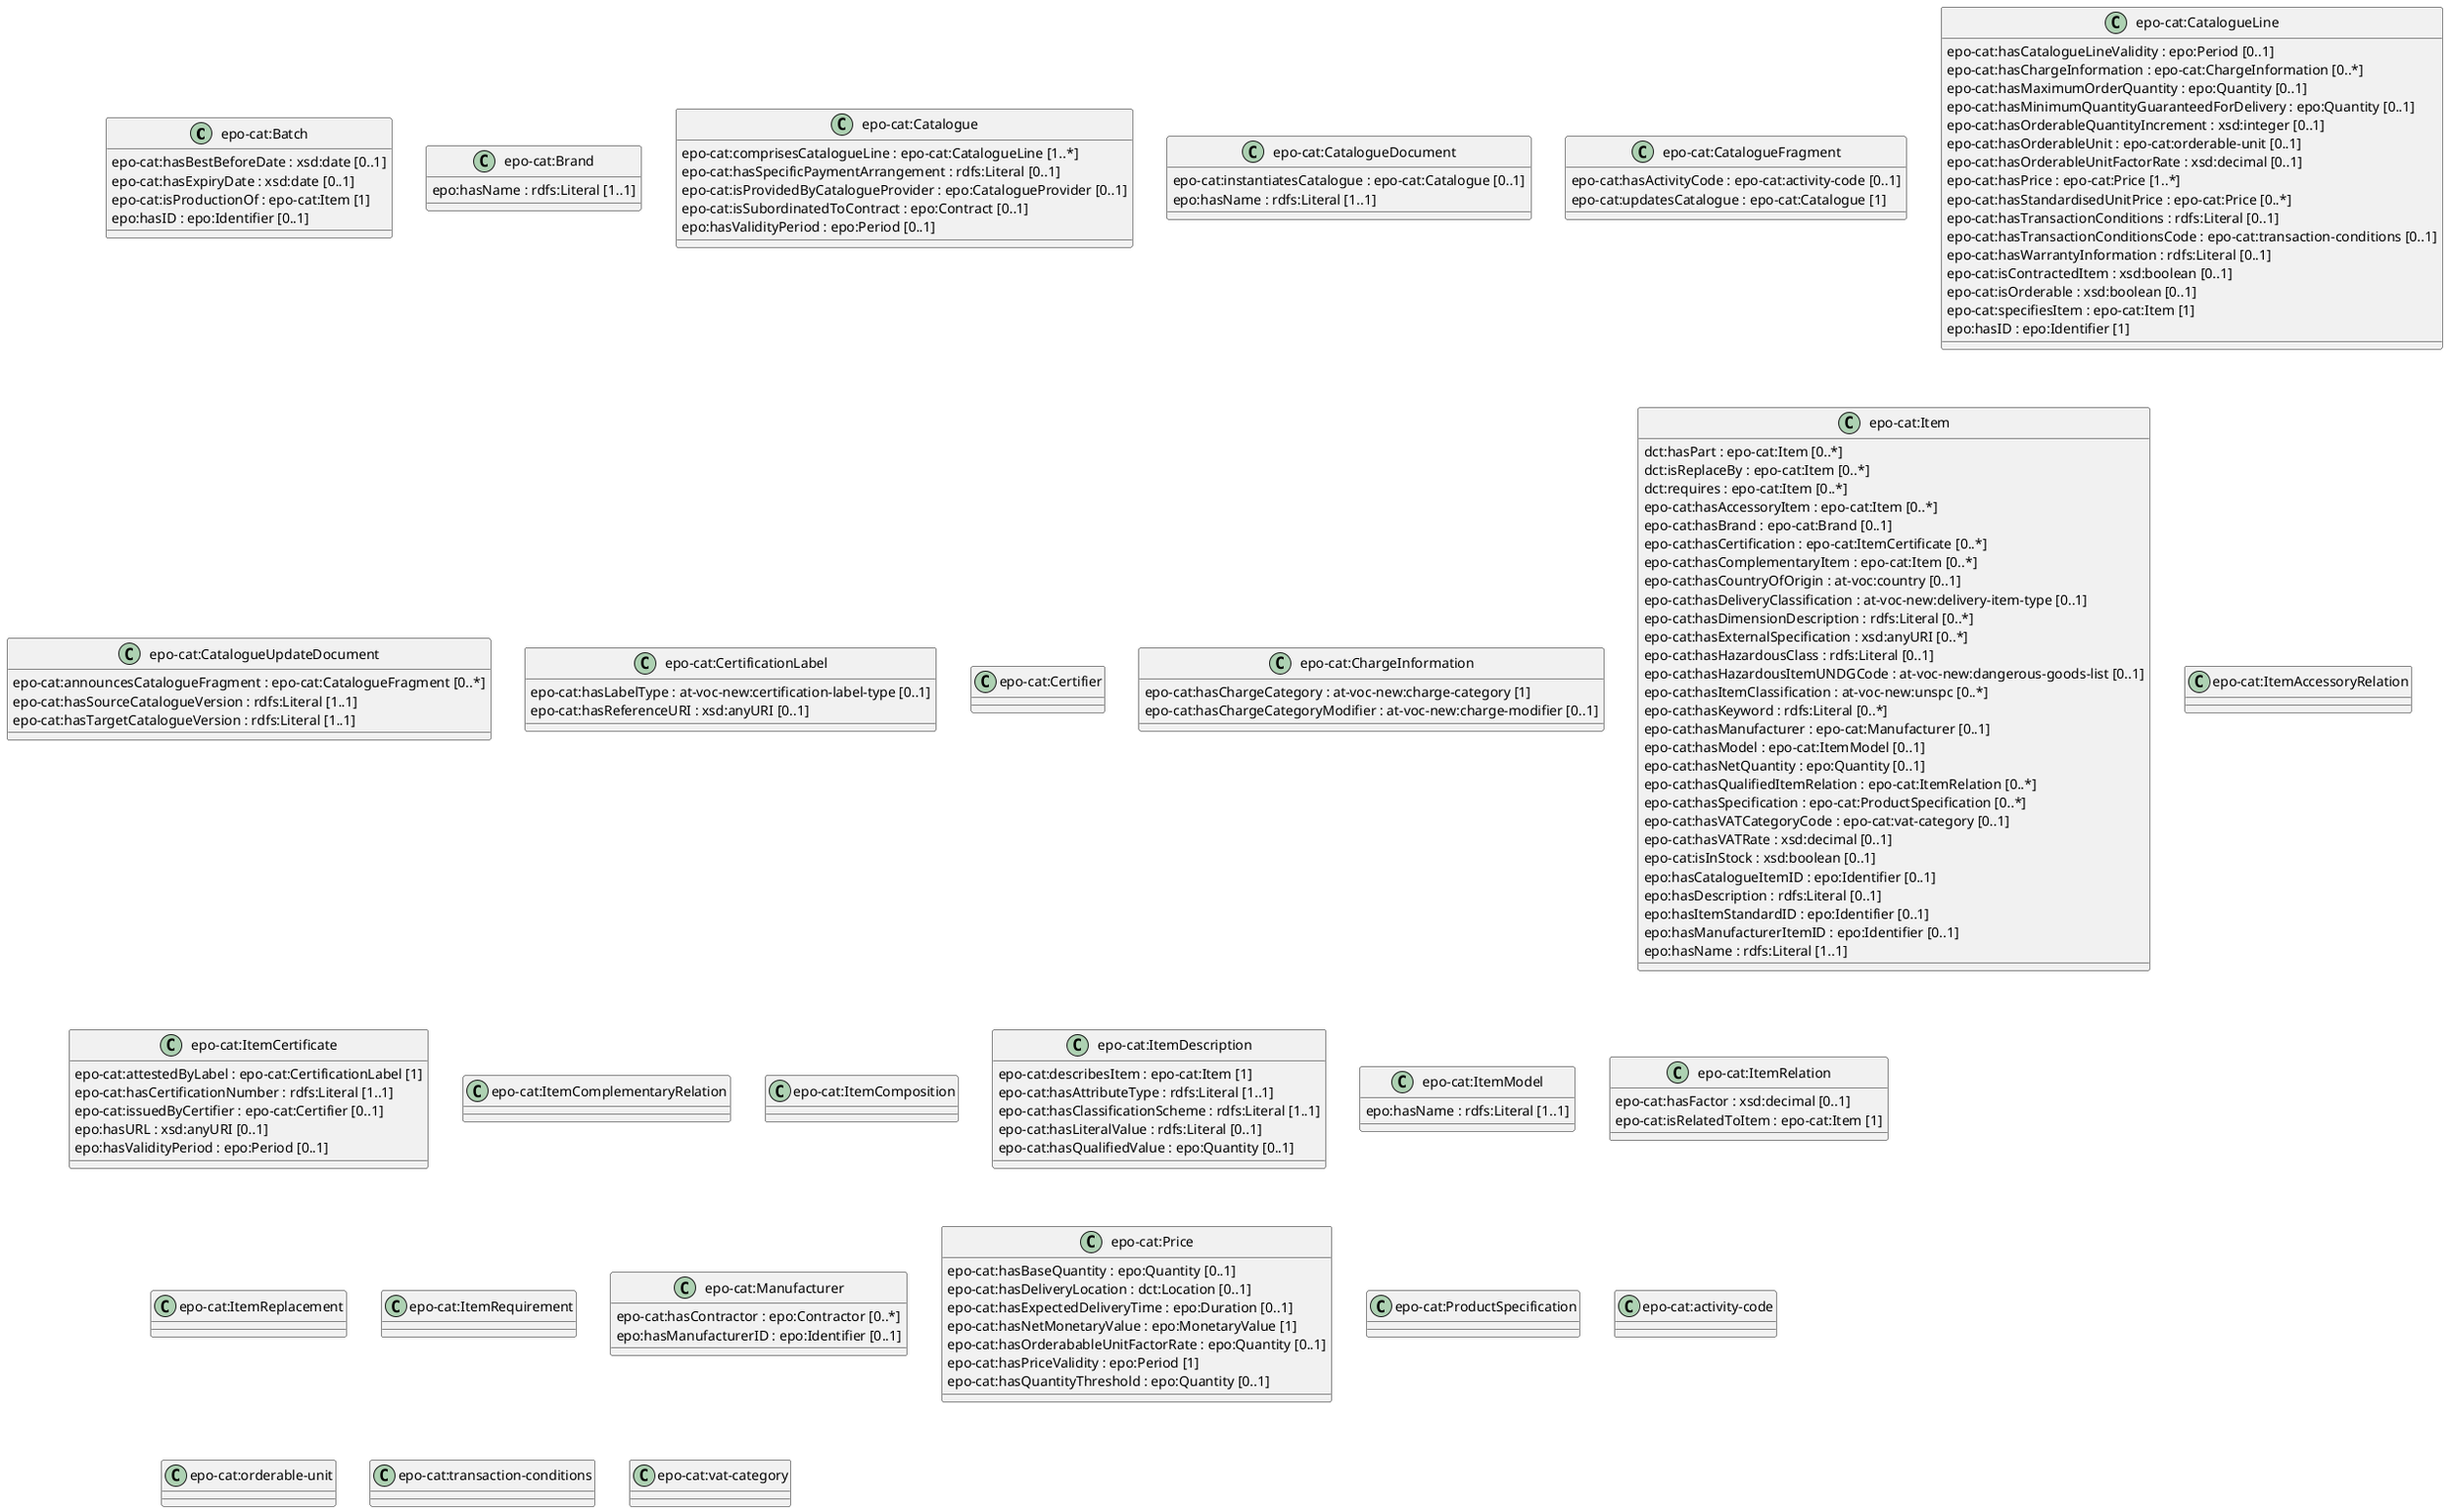 
@startuml
class "epo-cat:Batch" {
  epo-cat:hasBestBeforeDate : xsd:date [0..1]
  epo-cat:hasExpiryDate : xsd:date [0..1]
  epo-cat:isProductionOf : epo-cat:Item [1]
  epo:hasID : epo:Identifier [0..1]
}

class "epo-cat:Brand" {
  epo:hasName : rdfs:Literal [1..1]
}

class "epo-cat:Catalogue" {
  epo-cat:comprisesCatalogueLine : epo-cat:CatalogueLine [1..*]
  epo-cat:hasSpecificPaymentArrangement : rdfs:Literal [0..1]
  epo-cat:isProvidedByCatalogueProvider : epo:CatalogueProvider [0..1]
  epo-cat:isSubordinatedToContract : epo:Contract [0..1]
  epo:hasValidityPeriod : epo:Period [0..1]
}

class "epo-cat:CatalogueDocument" {
  epo-cat:instantiatesCatalogue : epo-cat:Catalogue [0..1]
  epo:hasName : rdfs:Literal [1..1]
}

class "epo-cat:CatalogueFragment" {
  epo-cat:hasActivityCode : epo-cat:activity-code [0..1]
  epo-cat:updatesCatalogue : epo-cat:Catalogue [1]
}

class "epo-cat:CatalogueLine" {
  epo-cat:hasCatalogueLineValidity : epo:Period [0..1]
  epo-cat:hasChargeInformation : epo-cat:ChargeInformation [0..*]
  epo-cat:hasMaximumOrderQuantity : epo:Quantity [0..1]
  epo-cat:hasMinimumQuantityGuaranteedForDelivery : epo:Quantity [0..1]
  epo-cat:hasOrderableQuantityIncrement : xsd:integer [0..1]
  epo-cat:hasOrderableUnit : epo-cat:orderable-unit [0..1]
  epo-cat:hasOrderableUnitFactorRate : xsd:decimal [0..1]
  epo-cat:hasPrice : epo-cat:Price [1..*]
  epo-cat:hasStandardisedUnitPrice : epo-cat:Price [0..*]
  epo-cat:hasTransactionConditions : rdfs:Literal [0..1]
  epo-cat:hasTransactionConditionsCode : epo-cat:transaction-conditions [0..1]
  epo-cat:hasWarrantyInformation : rdfs:Literal [0..1]
  epo-cat:isContractedItem : xsd:boolean [0..1]
  epo-cat:isOrderable : xsd:boolean [0..1]
  epo-cat:specifiesItem : epo-cat:Item [1]
  epo:hasID : epo:Identifier [1]
}

class "epo-cat:CatalogueUpdateDocument" {
  epo-cat:announcesCatalogueFragment : epo-cat:CatalogueFragment [0..*]
  epo-cat:hasSourceCatalogueVersion : rdfs:Literal [1..1]
  epo-cat:hasTargetCatalogueVersion : rdfs:Literal [1..1]
}

class "epo-cat:CertificationLabel" {
  epo-cat:hasLabelType : at-voc-new:certification-label-type [0..1]
  epo-cat:hasReferenceURI : xsd:anyURI [0..1]
}

class "epo-cat:Certifier" {

}

class "epo-cat:ChargeInformation" {
  epo-cat:hasChargeCategory : at-voc-new:charge-category [1]
  epo-cat:hasChargeCategoryModifier : at-voc-new:charge-modifier [0..1]
}

class "epo-cat:Item" {
  dct:hasPart : epo-cat:Item [0..*]
  dct:isReplaceBy : epo-cat:Item [0..*]
  dct:requires : epo-cat:Item [0..*]
  epo-cat:hasAccessoryItem : epo-cat:Item [0..*]
  epo-cat:hasBrand : epo-cat:Brand [0..1]
  epo-cat:hasCertification : epo-cat:ItemCertificate [0..*]
  epo-cat:hasComplementaryItem : epo-cat:Item [0..*]
  epo-cat:hasCountryOfOrigin : at-voc:country [0..1]
  epo-cat:hasDeliveryClassification : at-voc-new:delivery-item-type [0..1]
  epo-cat:hasDimensionDescription : rdfs:Literal [0..*]
  epo-cat:hasExternalSpecification : xsd:anyURI [0..*]
  epo-cat:hasHazardousClass : rdfs:Literal [0..1]
  epo-cat:hasHazardousItemUNDGCode : at-voc-new:dangerous-goods-list [0..1]
  epo-cat:hasItemClassification : at-voc-new:unspc [0..*]
  epo-cat:hasKeyword : rdfs:Literal [0..*]
  epo-cat:hasManufacturer : epo-cat:Manufacturer [0..1]
  epo-cat:hasModel : epo-cat:ItemModel [0..1]
  epo-cat:hasNetQuantity : epo:Quantity [0..1]
  epo-cat:hasQualifiedItemRelation : epo-cat:ItemRelation [0..*]
  epo-cat:hasSpecification : epo-cat:ProductSpecification [0..*]
  epo-cat:hasVATCategoryCode : epo-cat:vat-category [0..1]
  epo-cat:hasVATRate : xsd:decimal [0..1]
  epo-cat:isInStock : xsd:boolean [0..1]
  epo:hasCatalogueItemID : epo:Identifier [0..1]
  epo:hasDescription : rdfs:Literal [0..1]
  epo:hasItemStandardID : epo:Identifier [0..1]
  epo:hasManufacturerItemID : epo:Identifier [0..1]
  epo:hasName : rdfs:Literal [1..1]
}

class "epo-cat:ItemAccessoryRelation" {

}

class "epo-cat:ItemCertificate" {
  epo-cat:attestedByLabel : epo-cat:CertificationLabel [1]
  epo-cat:hasCertificationNumber : rdfs:Literal [1..1]
  epo-cat:issuedByCertifier : epo-cat:Certifier [0..1]
  epo:hasURL : xsd:anyURI [0..1]
  epo:hasValidityPeriod : epo:Period [0..1]
}

class "epo-cat:ItemComplementaryRelation" {

}

class "epo-cat:ItemComposition" {

}

class "epo-cat:ItemDescription" {
  epo-cat:describesItem : epo-cat:Item [1]
  epo-cat:hasAttributeType : rdfs:Literal [1..1]
  epo-cat:hasClassificationScheme : rdfs:Literal [1..1]
  epo-cat:hasLiteralValue : rdfs:Literal [0..1]
  epo-cat:hasQualifiedValue : epo:Quantity [0..1]
}

class "epo-cat:ItemModel" {
  epo:hasName : rdfs:Literal [1..1]
}

class "epo-cat:ItemRelation" {
  epo-cat:hasFactor : xsd:decimal [0..1]
  epo-cat:isRelatedToItem : epo-cat:Item [1]
}

class "epo-cat:ItemReplacement" {

}

class "epo-cat:ItemRequirement" {

}

class "epo-cat:Manufacturer" {
  epo-cat:hasContractor : epo:Contractor [0..*]
  epo:hasManufacturerID : epo:Identifier [0..1]
}

class "epo-cat:Price" {
  epo-cat:hasBaseQuantity : epo:Quantity [0..1]
  epo-cat:hasDeliveryLocation : dct:Location [0..1]
  epo-cat:hasExpectedDeliveryTime : epo:Duration [0..1]
  epo-cat:hasNetMonetaryValue : epo:MonetaryValue [1]
  epo-cat:hasOrderabableUnitFactorRate : epo:Quantity [0..1]
  epo-cat:hasPriceValidity : epo:Period [1]
  epo-cat:hasQuantityThreshold : epo:Quantity [0..1]
}

class "epo-cat:ProductSpecification" {

}

class "epo-cat:activity-code" {

}

class "epo-cat:orderable-unit" {

}

class "epo-cat:transaction-conditions" {

}

class "epo-cat:vat-category" {

}

@enduml
